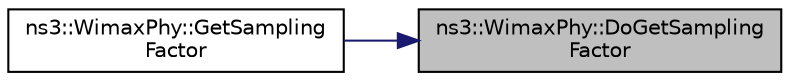 digraph "ns3::WimaxPhy::DoGetSamplingFactor"
{
 // LATEX_PDF_SIZE
  edge [fontname="Helvetica",fontsize="10",labelfontname="Helvetica",labelfontsize="10"];
  node [fontname="Helvetica",fontsize="10",shape=record];
  rankdir="RL";
  Node1 [label="ns3::WimaxPhy::DoGetSampling\lFactor",height=0.2,width=0.4,color="black", fillcolor="grey75", style="filled", fontcolor="black",tooltip="Get sampling factor."];
  Node1 -> Node2 [dir="back",color="midnightblue",fontsize="10",style="solid",fontname="Helvetica"];
  Node2 [label="ns3::WimaxPhy::GetSampling\lFactor",height=0.2,width=0.4,color="black", fillcolor="white", style="filled",URL="$classns3_1_1_wimax_phy.html#ae49fb202c14b25e4d9d951ca94572a96",tooltip="Get the sampling factor."];
}

